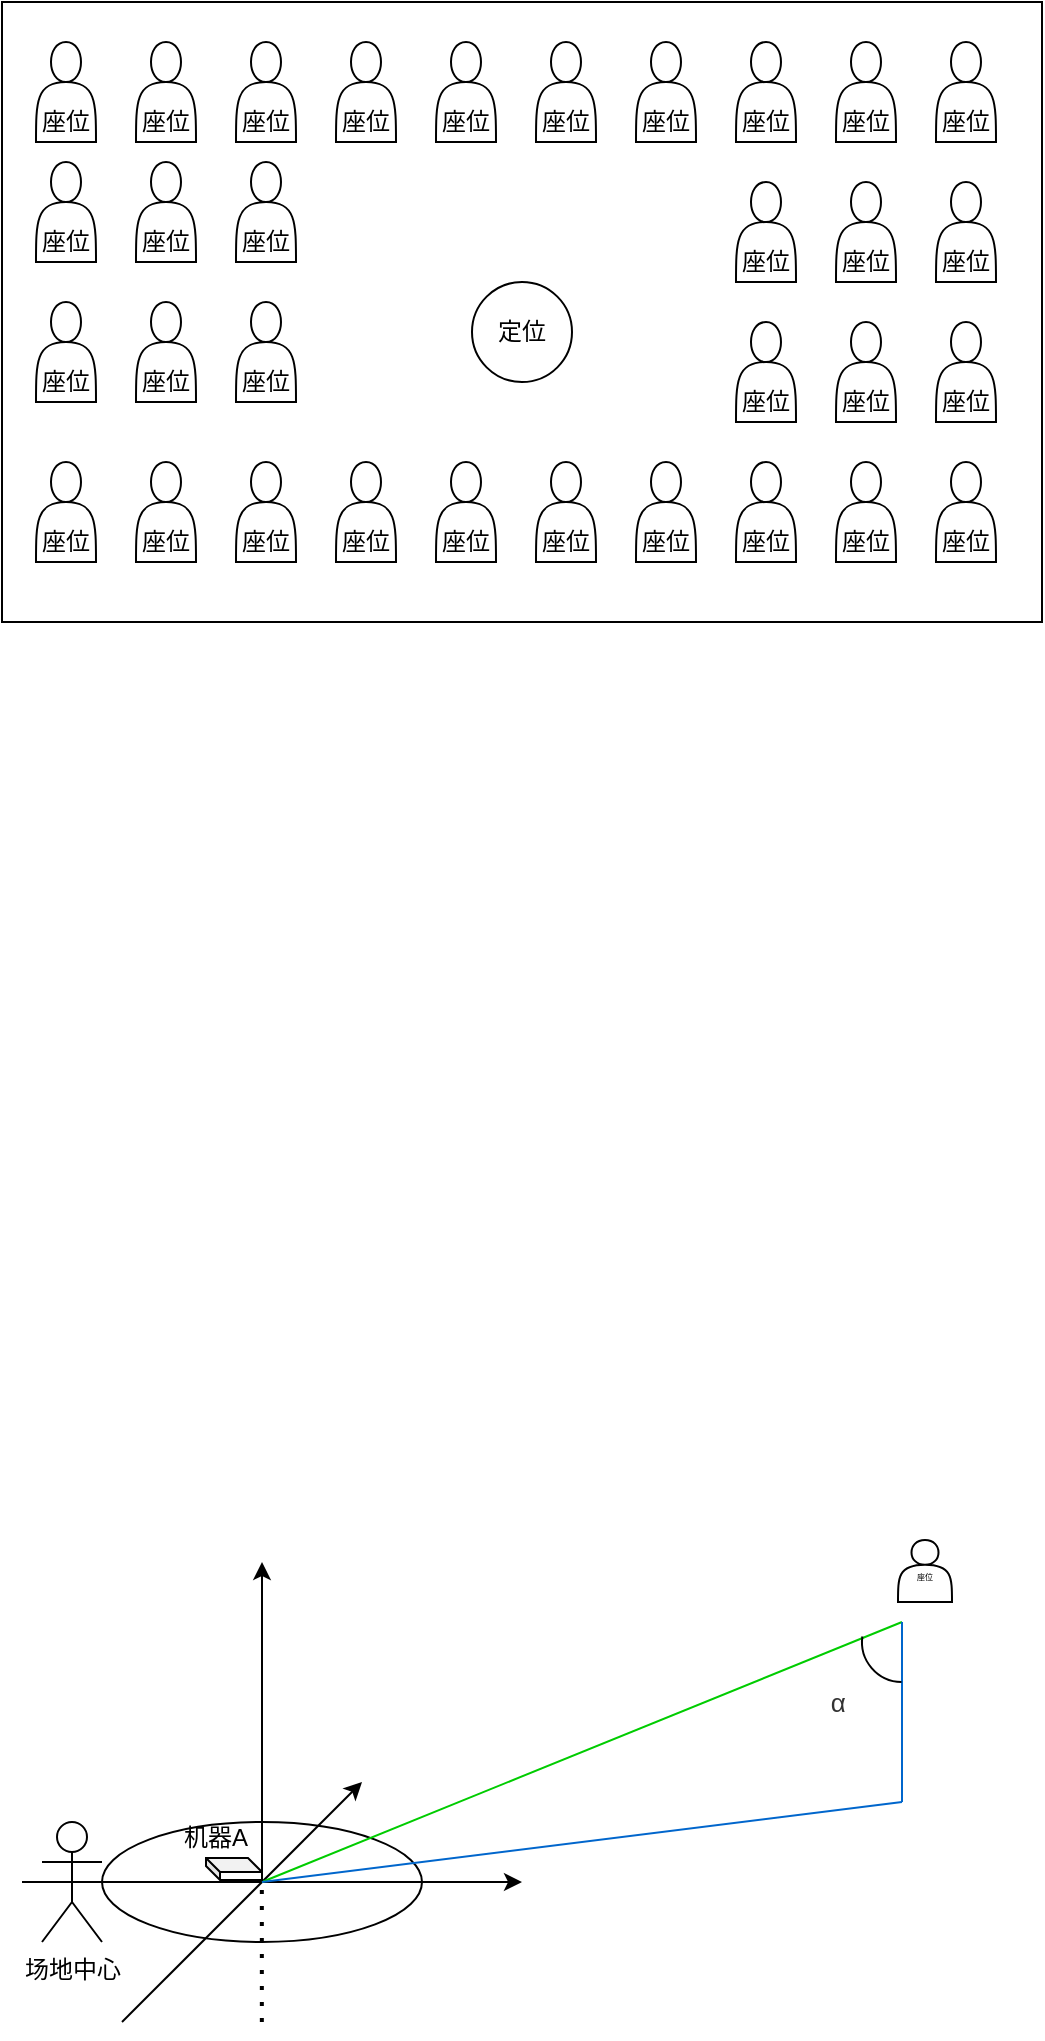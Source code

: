 <mxfile version="13.6.0" type="github">
  <diagram id="Auys1NDRf-AyNC6vhSMe" name="Page-1">
    <mxGraphModel dx="1349" dy="1953" grid="0" gridSize="10" guides="1" tooltips="1" connect="1" arrows="1" fold="1" page="1" pageScale="1" pageWidth="827" pageHeight="1169" math="0" shadow="0">
      <root>
        <mxCell id="0" />
        <mxCell id="1" parent="0" />
        <mxCell id="lMemVwoY50pMKoM0oDk7-1" value="场地中心" style="shape=umlActor;verticalLabelPosition=bottom;verticalAlign=top;html=1;outlineConnect=0;" parent="1" vertex="1">
          <mxGeometry x="173" y="360" width="30" height="60" as="geometry" />
        </mxCell>
        <mxCell id="lMemVwoY50pMKoM0oDk7-3" value="" style="ellipse;whiteSpace=wrap;html=1;" parent="1" vertex="1">
          <mxGeometry x="203" y="360" width="160" height="60" as="geometry" />
        </mxCell>
        <mxCell id="lMemVwoY50pMKoM0oDk7-4" value="" style="endArrow=classic;html=1;" parent="1" edge="1">
          <mxGeometry width="50" height="50" relative="1" as="geometry">
            <mxPoint x="283" y="390" as="sourcePoint" />
            <mxPoint x="283" y="230" as="targetPoint" />
            <Array as="points">
              <mxPoint x="283" y="240" />
            </Array>
          </mxGeometry>
        </mxCell>
        <mxCell id="lMemVwoY50pMKoM0oDk7-5" value="" style="endArrow=none;dashed=1;html=1;dashPattern=1 3;strokeWidth=2;" parent="1" edge="1">
          <mxGeometry width="50" height="50" relative="1" as="geometry">
            <mxPoint x="282.92" y="460" as="sourcePoint" />
            <mxPoint x="282.92" y="390" as="targetPoint" />
          </mxGeometry>
        </mxCell>
        <mxCell id="lMemVwoY50pMKoM0oDk7-6" value="" style="endArrow=classic;html=1;" parent="1" edge="1">
          <mxGeometry width="50" height="50" relative="1" as="geometry">
            <mxPoint x="213" y="460" as="sourcePoint" />
            <mxPoint x="333" y="340" as="targetPoint" />
          </mxGeometry>
        </mxCell>
        <mxCell id="lMemVwoY50pMKoM0oDk7-7" value="" style="endArrow=classic;html=1;" parent="1" edge="1">
          <mxGeometry width="50" height="50" relative="1" as="geometry">
            <mxPoint x="163" y="390" as="sourcePoint" />
            <mxPoint x="413" y="390" as="targetPoint" />
          </mxGeometry>
        </mxCell>
        <mxCell id="lMemVwoY50pMKoM0oDk7-9" value="" style="endArrow=none;html=1;fillColor=#00CC00;strokeColor=#00CC00;" parent="1" edge="1">
          <mxGeometry width="50" height="50" relative="1" as="geometry">
            <mxPoint x="283" y="390" as="sourcePoint" />
            <mxPoint x="603" y="260" as="targetPoint" />
          </mxGeometry>
        </mxCell>
        <mxCell id="lMemVwoY50pMKoM0oDk7-10" value="" style="endArrow=none;html=1;fillColor=#00CC00;strokeColor=#0066CC;" parent="1" edge="1">
          <mxGeometry width="50" height="50" relative="1" as="geometry">
            <mxPoint x="603" y="350" as="sourcePoint" />
            <mxPoint x="603" y="260" as="targetPoint" />
          </mxGeometry>
        </mxCell>
        <mxCell id="lMemVwoY50pMKoM0oDk7-11" value="" style="endArrow=none;html=1;fillColor=#00CC00;strokeColor=#0066CC;" parent="1" edge="1">
          <mxGeometry width="50" height="50" relative="1" as="geometry">
            <mxPoint x="283" y="390" as="sourcePoint" />
            <mxPoint x="603" y="350" as="targetPoint" />
          </mxGeometry>
        </mxCell>
        <mxCell id="lMemVwoY50pMKoM0oDk7-12" value="&lt;br style=&quot;font-size: 4px&quot;&gt;座位" style="shape=actor;whiteSpace=wrap;html=1;fontSize=4;" parent="1" vertex="1">
          <mxGeometry x="601" y="219" width="27" height="31" as="geometry" />
        </mxCell>
        <mxCell id="lMemVwoY50pMKoM0oDk7-13" value="" style="verticalLabelPosition=bottom;verticalAlign=top;html=1;shape=mxgraph.basic.arc;startAngle=0.502;endAngle=0.772;" parent="1" vertex="1">
          <mxGeometry x="583" y="250" width="40" height="40" as="geometry" />
        </mxCell>
        <mxCell id="lMemVwoY50pMKoM0oDk7-14" value="&lt;span style=&quot;color: rgb(51 , 51 , 51) ; font-family: &amp;#34;microsoft yahei&amp;#34; , &amp;#34;arial&amp;#34; , sans-serif ; font-size: 13px ; background-color: rgb(255 , 255 , 255)&quot;&gt;α&amp;nbsp;&lt;/span&gt;" style="text;html=1;strokeColor=none;fillColor=none;align=center;verticalAlign=middle;whiteSpace=wrap;rounded=0;" parent="1" vertex="1">
          <mxGeometry x="553" y="290" width="40" height="20" as="geometry" />
        </mxCell>
        <mxCell id="lMemVwoY50pMKoM0oDk7-15" value="" style="rounded=0;whiteSpace=wrap;html=1;" parent="1" vertex="1">
          <mxGeometry x="153" y="-550" width="520" height="310" as="geometry" />
        </mxCell>
        <mxCell id="lMemVwoY50pMKoM0oDk7-19" value="定位" style="ellipse;whiteSpace=wrap;html=1;aspect=fixed;" parent="1" vertex="1">
          <mxGeometry x="388" y="-410" width="50" height="50" as="geometry" />
        </mxCell>
        <mxCell id="lMemVwoY50pMKoM0oDk7-20" value="&lt;br&gt;&lt;br&gt;座位" style="shape=actor;whiteSpace=wrap;html=1;" parent="1" vertex="1">
          <mxGeometry x="520" y="-530" width="30" height="50" as="geometry" />
        </mxCell>
        <mxCell id="lMemVwoY50pMKoM0oDk7-21" value="&lt;br&gt;&lt;br&gt;座位" style="shape=actor;whiteSpace=wrap;html=1;" parent="1" vertex="1">
          <mxGeometry x="620" y="-530" width="30" height="50" as="geometry" />
        </mxCell>
        <mxCell id="lMemVwoY50pMKoM0oDk7-22" value="&lt;br&gt;&lt;br&gt;座位" style="shape=actor;whiteSpace=wrap;html=1;" parent="1" vertex="1">
          <mxGeometry x="570" y="-530" width="30" height="50" as="geometry" />
        </mxCell>
        <mxCell id="lMemVwoY50pMKoM0oDk7-24" value="&lt;br&gt;&lt;br&gt;座位" style="shape=actor;whiteSpace=wrap;html=1;" parent="1" vertex="1">
          <mxGeometry x="520" y="-460" width="30" height="50" as="geometry" />
        </mxCell>
        <mxCell id="lMemVwoY50pMKoM0oDk7-25" value="&lt;br&gt;&lt;br&gt;座位" style="shape=actor;whiteSpace=wrap;html=1;" parent="1" vertex="1">
          <mxGeometry x="570" y="-460" width="30" height="50" as="geometry" />
        </mxCell>
        <mxCell id="lMemVwoY50pMKoM0oDk7-26" value="&lt;br&gt;&lt;br&gt;座位" style="shape=actor;whiteSpace=wrap;html=1;" parent="1" vertex="1">
          <mxGeometry x="620" y="-460" width="30" height="50" as="geometry" />
        </mxCell>
        <mxCell id="lMemVwoY50pMKoM0oDk7-27" value="&lt;br&gt;&lt;br&gt;座位" style="shape=actor;whiteSpace=wrap;html=1;" parent="1" vertex="1">
          <mxGeometry x="520" y="-390" width="30" height="50" as="geometry" />
        </mxCell>
        <mxCell id="lMemVwoY50pMKoM0oDk7-28" value="&lt;br&gt;&lt;br&gt;座位" style="shape=actor;whiteSpace=wrap;html=1;" parent="1" vertex="1">
          <mxGeometry x="570" y="-390" width="30" height="50" as="geometry" />
        </mxCell>
        <mxCell id="lMemVwoY50pMKoM0oDk7-29" value="&lt;br&gt;&lt;br&gt;座位" style="shape=actor;whiteSpace=wrap;html=1;" parent="1" vertex="1">
          <mxGeometry x="620" y="-390" width="30" height="50" as="geometry" />
        </mxCell>
        <mxCell id="lMemVwoY50pMKoM0oDk7-30" value="&lt;br&gt;&lt;br&gt;座位" style="shape=actor;whiteSpace=wrap;html=1;" parent="1" vertex="1">
          <mxGeometry x="520" y="-320" width="30" height="50" as="geometry" />
        </mxCell>
        <mxCell id="lMemVwoY50pMKoM0oDk7-31" value="&lt;br&gt;&lt;br&gt;座位" style="shape=actor;whiteSpace=wrap;html=1;" parent="1" vertex="1">
          <mxGeometry x="570" y="-320" width="30" height="50" as="geometry" />
        </mxCell>
        <mxCell id="lMemVwoY50pMKoM0oDk7-32" value="&lt;br&gt;&lt;br&gt;座位" style="shape=actor;whiteSpace=wrap;html=1;" parent="1" vertex="1">
          <mxGeometry x="620" y="-320" width="30" height="50" as="geometry" />
        </mxCell>
        <mxCell id="lMemVwoY50pMKoM0oDk7-34" value="&lt;br&gt;&lt;br&gt;座位" style="shape=actor;whiteSpace=wrap;html=1;" parent="1" vertex="1">
          <mxGeometry x="370" y="-530" width="30" height="50" as="geometry" />
        </mxCell>
        <mxCell id="lMemVwoY50pMKoM0oDk7-35" value="&lt;br&gt;&lt;br&gt;座位" style="shape=actor;whiteSpace=wrap;html=1;" parent="1" vertex="1">
          <mxGeometry x="470" y="-530" width="30" height="50" as="geometry" />
        </mxCell>
        <mxCell id="lMemVwoY50pMKoM0oDk7-36" value="&lt;br&gt;&lt;br&gt;座位" style="shape=actor;whiteSpace=wrap;html=1;" parent="1" vertex="1">
          <mxGeometry x="420" y="-530" width="30" height="50" as="geometry" />
        </mxCell>
        <mxCell id="lMemVwoY50pMKoM0oDk7-40" value="&lt;br&gt;&lt;br&gt;座位" style="shape=actor;whiteSpace=wrap;html=1;" parent="1" vertex="1">
          <mxGeometry x="220" y="-530" width="30" height="50" as="geometry" />
        </mxCell>
        <mxCell id="lMemVwoY50pMKoM0oDk7-41" value="&lt;br&gt;&lt;br&gt;座位" style="shape=actor;whiteSpace=wrap;html=1;" parent="1" vertex="1">
          <mxGeometry x="320" y="-530" width="30" height="50" as="geometry" />
        </mxCell>
        <mxCell id="lMemVwoY50pMKoM0oDk7-42" value="&lt;br&gt;&lt;br&gt;座位" style="shape=actor;whiteSpace=wrap;html=1;" parent="1" vertex="1">
          <mxGeometry x="270" y="-530" width="30" height="50" as="geometry" />
        </mxCell>
        <mxCell id="lMemVwoY50pMKoM0oDk7-44" value="&lt;br&gt;&lt;br&gt;座位" style="shape=actor;whiteSpace=wrap;html=1;" parent="1" vertex="1">
          <mxGeometry x="170" y="-530" width="30" height="50" as="geometry" />
        </mxCell>
        <mxCell id="lMemVwoY50pMKoM0oDk7-46" value="&lt;br&gt;&lt;br&gt;座位" style="shape=actor;whiteSpace=wrap;html=1;" parent="1" vertex="1">
          <mxGeometry x="370" y="-320" width="30" height="50" as="geometry" />
        </mxCell>
        <mxCell id="lMemVwoY50pMKoM0oDk7-47" value="&lt;br&gt;&lt;br&gt;座位" style="shape=actor;whiteSpace=wrap;html=1;" parent="1" vertex="1">
          <mxGeometry x="470" y="-320" width="30" height="50" as="geometry" />
        </mxCell>
        <mxCell id="lMemVwoY50pMKoM0oDk7-48" value="&lt;br&gt;&lt;br&gt;座位" style="shape=actor;whiteSpace=wrap;html=1;" parent="1" vertex="1">
          <mxGeometry x="420" y="-320" width="30" height="50" as="geometry" />
        </mxCell>
        <mxCell id="lMemVwoY50pMKoM0oDk7-49" value="&lt;br&gt;&lt;br&gt;座位" style="shape=actor;whiteSpace=wrap;html=1;" parent="1" vertex="1">
          <mxGeometry x="220" y="-320" width="30" height="50" as="geometry" />
        </mxCell>
        <mxCell id="lMemVwoY50pMKoM0oDk7-50" value="&lt;br&gt;&lt;br&gt;座位" style="shape=actor;whiteSpace=wrap;html=1;" parent="1" vertex="1">
          <mxGeometry x="320" y="-320" width="30" height="50" as="geometry" />
        </mxCell>
        <mxCell id="lMemVwoY50pMKoM0oDk7-51" value="&lt;br&gt;&lt;br&gt;座位" style="shape=actor;whiteSpace=wrap;html=1;" parent="1" vertex="1">
          <mxGeometry x="270" y="-320" width="30" height="50" as="geometry" />
        </mxCell>
        <mxCell id="lMemVwoY50pMKoM0oDk7-53" value="&lt;br&gt;&lt;br&gt;座位" style="shape=actor;whiteSpace=wrap;html=1;" parent="1" vertex="1">
          <mxGeometry x="170" y="-320" width="30" height="50" as="geometry" />
        </mxCell>
        <mxCell id="lMemVwoY50pMKoM0oDk7-64" value="&lt;br&gt;&lt;br&gt;座位" style="shape=actor;whiteSpace=wrap;html=1;" parent="1" vertex="1">
          <mxGeometry x="170" y="-470" width="30" height="50" as="geometry" />
        </mxCell>
        <mxCell id="lMemVwoY50pMKoM0oDk7-65" value="&lt;br&gt;&lt;br&gt;座位" style="shape=actor;whiteSpace=wrap;html=1;" parent="1" vertex="1">
          <mxGeometry x="220" y="-470" width="30" height="50" as="geometry" />
        </mxCell>
        <mxCell id="lMemVwoY50pMKoM0oDk7-66" value="&lt;br&gt;&lt;br&gt;座位" style="shape=actor;whiteSpace=wrap;html=1;" parent="1" vertex="1">
          <mxGeometry x="270" y="-470" width="30" height="50" as="geometry" />
        </mxCell>
        <mxCell id="lMemVwoY50pMKoM0oDk7-67" value="&lt;br&gt;&lt;br&gt;座位" style="shape=actor;whiteSpace=wrap;html=1;" parent="1" vertex="1">
          <mxGeometry x="170" y="-400" width="30" height="50" as="geometry" />
        </mxCell>
        <mxCell id="lMemVwoY50pMKoM0oDk7-68" value="&lt;br&gt;&lt;br&gt;座位" style="shape=actor;whiteSpace=wrap;html=1;" parent="1" vertex="1">
          <mxGeometry x="220" y="-400" width="30" height="50" as="geometry" />
        </mxCell>
        <mxCell id="lMemVwoY50pMKoM0oDk7-69" value="&lt;br&gt;&lt;br&gt;座位" style="shape=actor;whiteSpace=wrap;html=1;" parent="1" vertex="1">
          <mxGeometry x="270" y="-400" width="30" height="50" as="geometry" />
        </mxCell>
        <mxCell id="GkC0pxfeXQYy6U5fyzUl-1" value="" style="shape=cube;whiteSpace=wrap;html=1;boundedLbl=1;backgroundOutline=1;darkOpacity=0.05;darkOpacity2=0.1;size=7;" vertex="1" parent="1">
          <mxGeometry x="255" y="378" width="28" height="11" as="geometry" />
        </mxCell>
        <mxCell id="GkC0pxfeXQYy6U5fyzUl-5" value="机器A" style="text;html=1;strokeColor=none;fillColor=none;align=center;verticalAlign=middle;whiteSpace=wrap;rounded=0;" vertex="1" parent="1">
          <mxGeometry x="240" y="358" width="40" height="20" as="geometry" />
        </mxCell>
      </root>
    </mxGraphModel>
  </diagram>
</mxfile>
